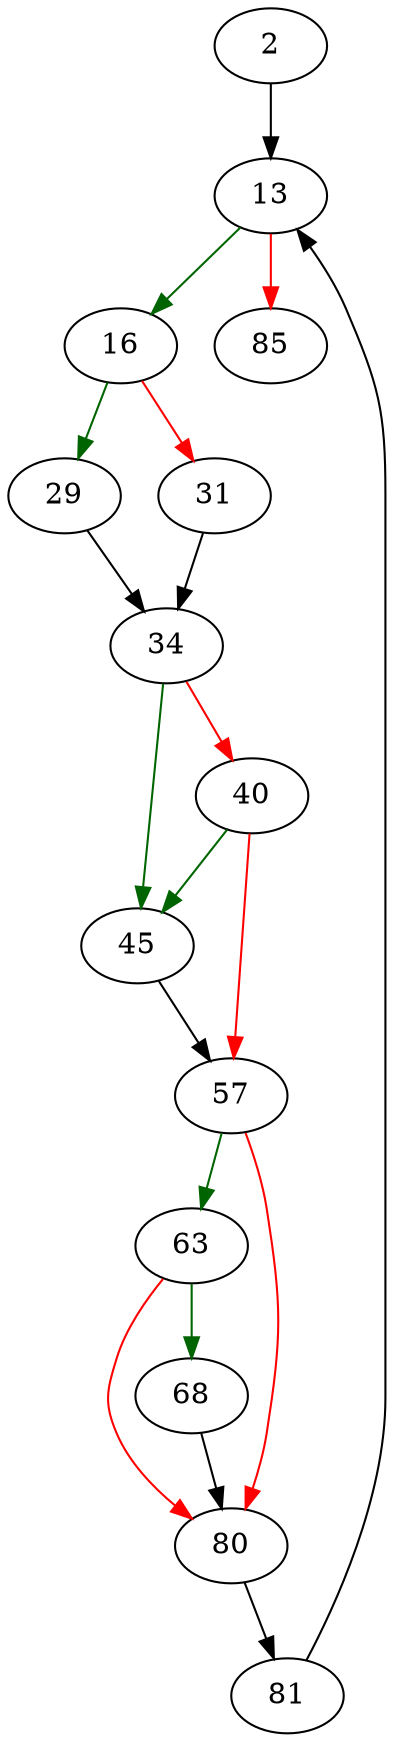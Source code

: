 strict digraph "windowInitAccum" {
	// Node definitions.
	2 [entry=true];
	13;
	16;
	85;
	29;
	31;
	34;
	45;
	40;
	57;
	63;
	80;
	68;
	81;

	// Edge definitions.
	2 -> 13;
	13 -> 16 [
		color=darkgreen
		cond=true
	];
	13 -> 85 [
		color=red
		cond=false
	];
	16 -> 29 [
		color=darkgreen
		cond=true
	];
	16 -> 31 [
		color=red
		cond=false
	];
	29 -> 34;
	31 -> 34;
	34 -> 45 [
		color=darkgreen
		cond=true
	];
	34 -> 40 [
		color=red
		cond=false
	];
	45 -> 57;
	40 -> 45 [
		color=darkgreen
		cond=true
	];
	40 -> 57 [
		color=red
		cond=false
	];
	57 -> 63 [
		color=darkgreen
		cond=true
	];
	57 -> 80 [
		color=red
		cond=false
	];
	63 -> 80 [
		color=red
		cond=false
	];
	63 -> 68 [
		color=darkgreen
		cond=true
	];
	80 -> 81;
	68 -> 80;
	81 -> 13;
}